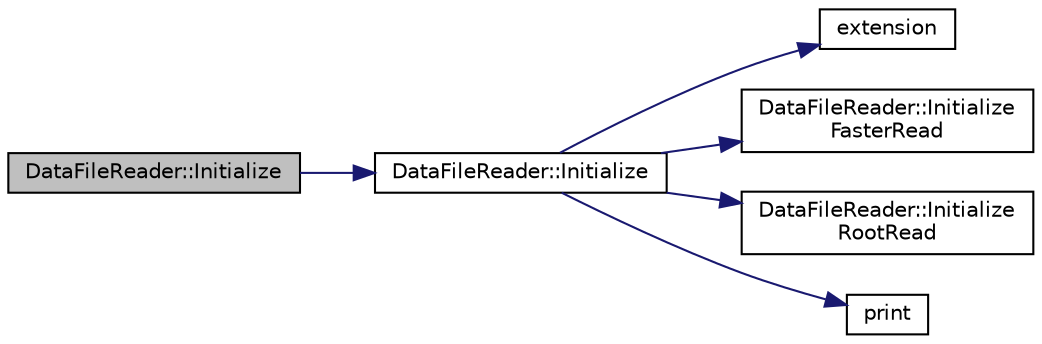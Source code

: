 digraph "DataFileReader::Initialize"
{
 // LATEX_PDF_SIZE
  edge [fontname="Helvetica",fontsize="10",labelfontname="Helvetica",labelfontsize="10"];
  node [fontname="Helvetica",fontsize="10",shape=record];
  rankdir="LR";
  Node1 [label="DataFileReader::Initialize",height=0.2,width=0.4,color="black", fillcolor="grey75", style="filled", fontcolor="black",tooltip=" "];
  Node1 -> Node2 [color="midnightblue",fontsize="10",style="solid",fontname="Helvetica"];
  Node2 [label="DataFileReader::Initialize",height=0.2,width=0.4,color="black", fillcolor="white", style="filled",URL="$class_data_file_reader.html#ad7d87b772fa148a1ed228f1b7df10fa8",tooltip=" "];
  Node2 -> Node3 [color="midnightblue",fontsize="10",style="solid",fontname="Helvetica"];
  Node3 [label="extension",height=0.2,width=0.4,color="black", fillcolor="white", style="filled",URL="$files__functions_8hpp.html#a321abbd0681c4da012deaf49122389c5",tooltip=" "];
  Node2 -> Node4 [color="midnightblue",fontsize="10",style="solid",fontname="Helvetica"];
  Node4 [label="DataFileReader::Initialize\lFasterRead",height=0.2,width=0.4,color="black", fillcolor="white", style="filled",URL="$class_data_file_reader.html#a30933fc0789de10355edc6ccbc3c4f45",tooltip=" "];
  Node2 -> Node5 [color="midnightblue",fontsize="10",style="solid",fontname="Helvetica"];
  Node5 [label="DataFileReader::Initialize\lRootRead",height=0.2,width=0.4,color="black", fillcolor="white", style="filled",URL="$class_data_file_reader.html#a95d6838cd3d9660578db7f6b5f4d6f9b",tooltip=" "];
  Node2 -> Node6 [color="midnightblue",fontsize="10",style="solid",fontname="Helvetica"];
  Node6 [label="print",height=0.2,width=0.4,color="black", fillcolor="white", style="filled",URL="$utils_8hpp.html#a66ca7a7876bba06ed99b2fa6945cd2b0",tooltip=" "];
}

